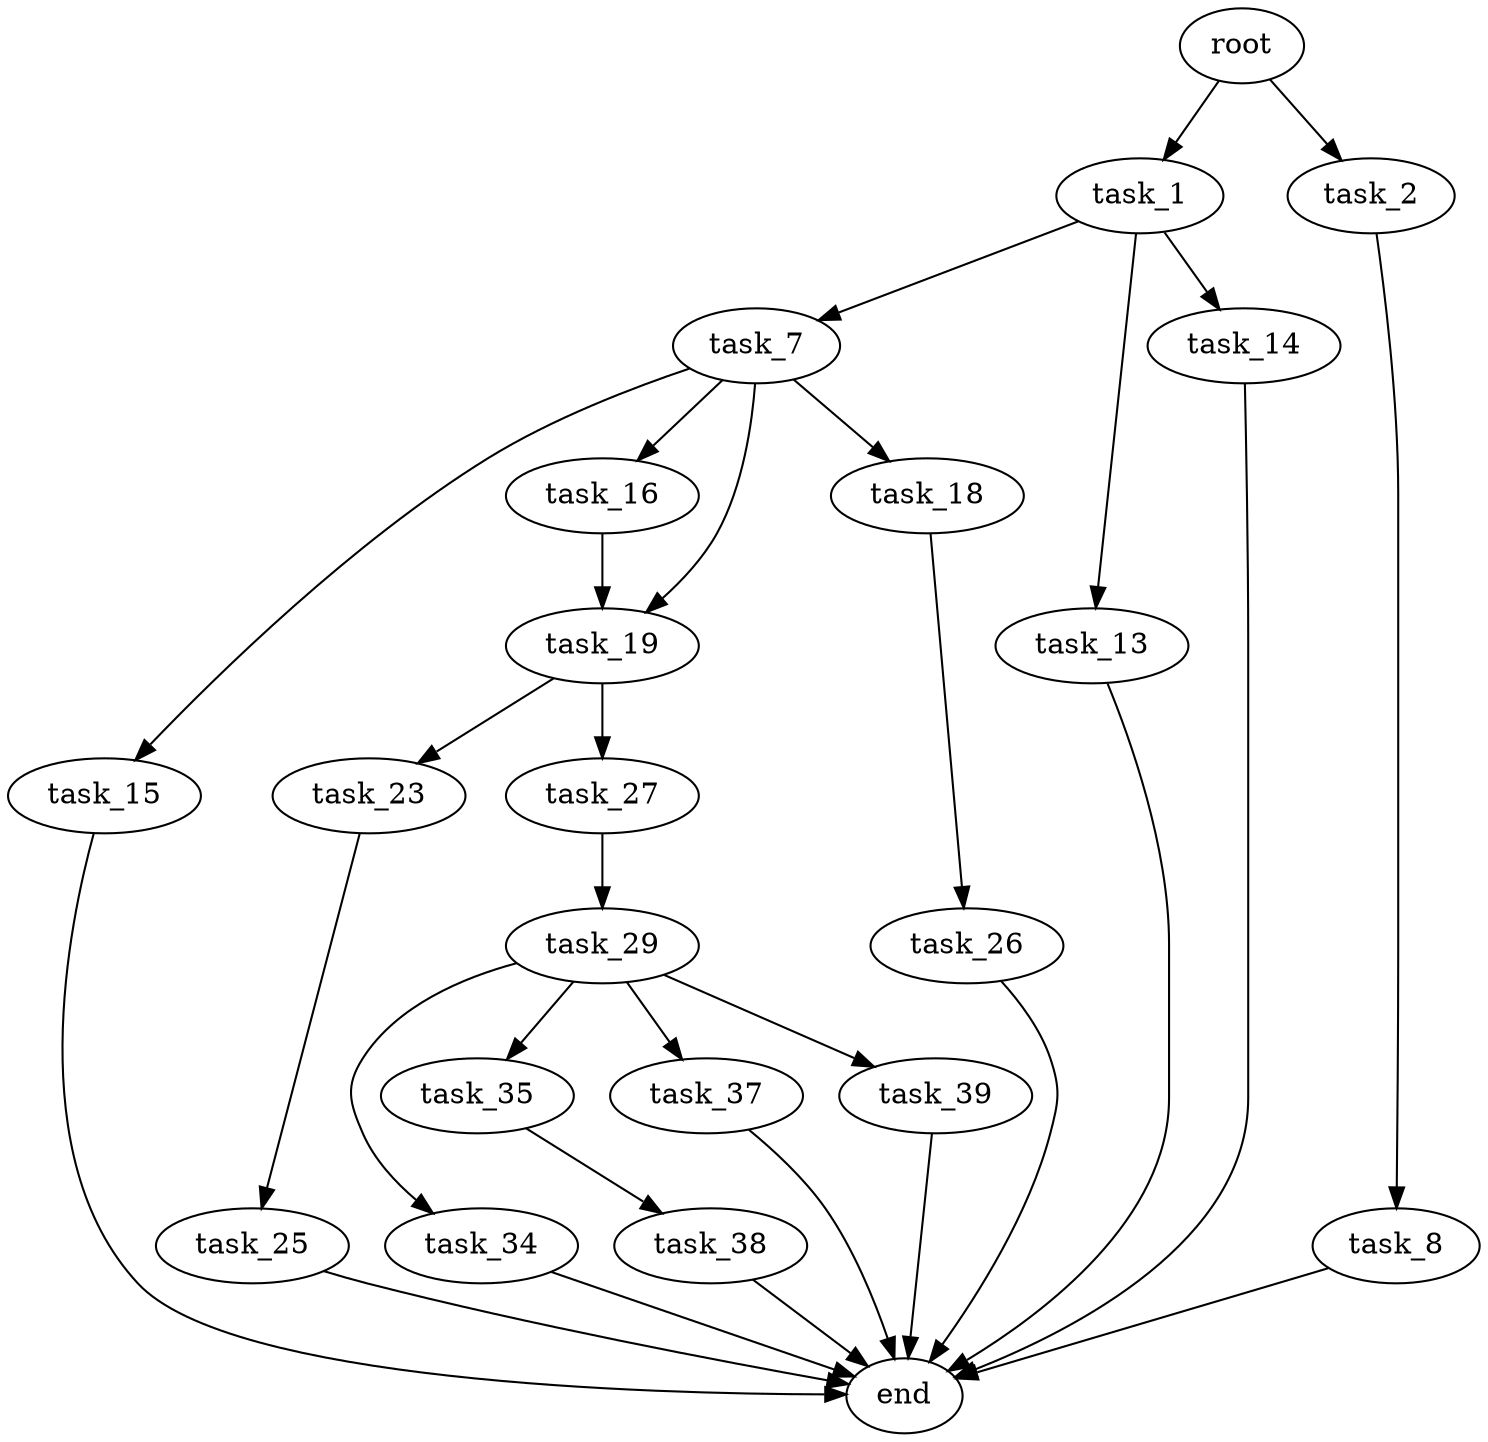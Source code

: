 digraph G {
  root [size="0.000000"];
  task_1 [size="28991029248.000000"];
  task_2 [size="8589934592.000000"];
  task_7 [size="56126856522.000000"];
  task_8 [size="192849816756.000000"];
  task_13 [size="771318534.000000"];
  task_14 [size="81922683754.000000"];
  task_15 [size="6401864041.000000"];
  task_16 [size="501764035568.000000"];
  task_18 [size="553611818.000000"];
  task_19 [size="592601666893.000000"];
  task_23 [size="331886290.000000"];
  task_25 [size="13440969549.000000"];
  task_26 [size="3891252361.000000"];
  task_27 [size="28991029248.000000"];
  task_29 [size="877685436698.000000"];
  task_34 [size="19416970583.000000"];
  task_35 [size="17782215139.000000"];
  task_37 [size="4455865453.000000"];
  task_38 [size="879541927.000000"];
  task_39 [size="1073741824000.000000"];
  end [size="0.000000"];

  root -> task_1 [size="1.000000"];
  root -> task_2 [size="1.000000"];
  task_1 -> task_7 [size="75497472.000000"];
  task_1 -> task_13 [size="75497472.000000"];
  task_1 -> task_14 [size="75497472.000000"];
  task_2 -> task_8 [size="33554432.000000"];
  task_7 -> task_15 [size="134217728.000000"];
  task_7 -> task_16 [size="134217728.000000"];
  task_7 -> task_18 [size="134217728.000000"];
  task_7 -> task_19 [size="134217728.000000"];
  task_8 -> end [size="1.000000"];
  task_13 -> end [size="1.000000"];
  task_14 -> end [size="1.000000"];
  task_15 -> end [size="1.000000"];
  task_16 -> task_19 [size="838860800.000000"];
  task_18 -> task_26 [size="33554432.000000"];
  task_19 -> task_23 [size="679477248.000000"];
  task_19 -> task_27 [size="679477248.000000"];
  task_23 -> task_25 [size="33554432.000000"];
  task_25 -> end [size="1.000000"];
  task_26 -> end [size="1.000000"];
  task_27 -> task_29 [size="75497472.000000"];
  task_29 -> task_34 [size="679477248.000000"];
  task_29 -> task_35 [size="679477248.000000"];
  task_29 -> task_37 [size="679477248.000000"];
  task_29 -> task_39 [size="679477248.000000"];
  task_34 -> end [size="1.000000"];
  task_35 -> task_38 [size="411041792.000000"];
  task_37 -> end [size="1.000000"];
  task_38 -> end [size="1.000000"];
  task_39 -> end [size="1.000000"];
}
